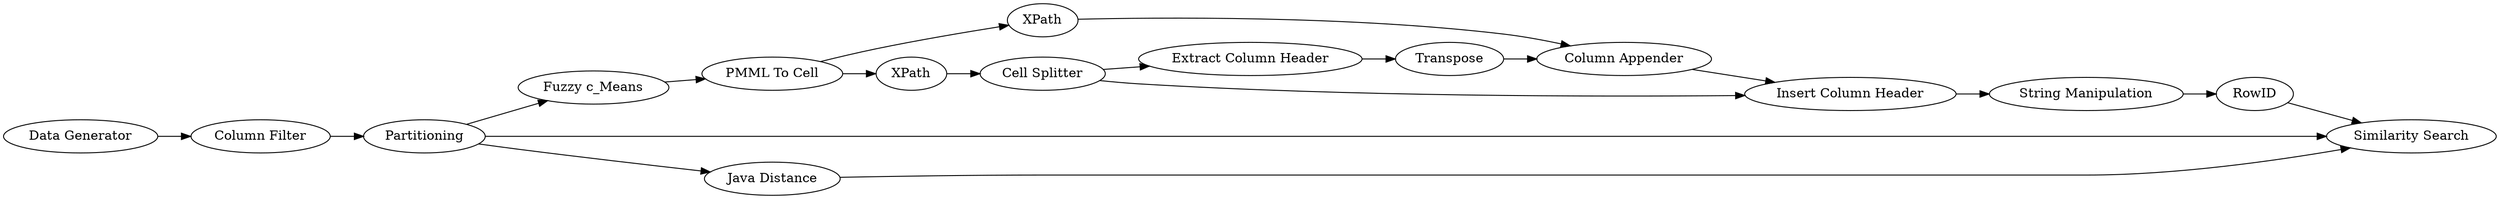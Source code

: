 digraph {
	73 -> 74
	74 -> 77
	82 -> 87
	75 -> 84
	74 -> 76
	78 -> 79
	84 -> 83
	77 -> 81
	87 -> 88
	83 -> 86
	88 -> 86
	81 -> 82
	83 -> 73
	85 -> 86
	76 -> 78
	79 -> 80
	83 -> 85
	78 -> 82
	80 -> 81
	86 [label="Similarity Search"]
	75 [label="Data Generator"]
	79 [label="Extract Column Header"]
	84 [label="Column Filter"]
	82 [label="Insert Column Header"]
	87 [label="String Manipulation"]
	88 [label=RowID]
	76 [label=XPath]
	74 [label="PMML To Cell"]
	77 [label=XPath]
	85 [label="Java Distance"]
	80 [label=Transpose]
	73 [label="Fuzzy c_Means"]
	83 [label=Partitioning]
	81 [label="Column Appender"]
	78 [label="Cell Splitter"]
	rankdir=LR
}
